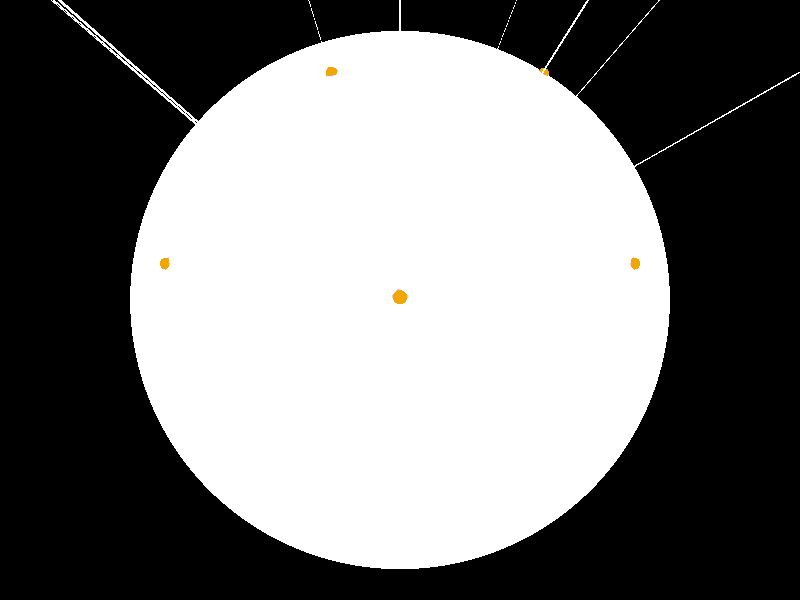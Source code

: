 #version 3.7;

#include "colors.inc"
#include "textures.inc"

#macro v_equal(v1,v2) ((v1.x=v2.x)&(v1.y=v2.y)&(v1.z=v2.z)) #end

#macro disp_edge(edge)
   #if(!v_equal(verts[edges[edge][0]], verts[edges[edge][1]]) )
      cylinder{verts[edges[edge][0]] verts[edges[edge][1]] edge_sz
         texture{ edge_tex }
      }
   #end
#end

#macro raythru(pt)
   sphere{ pt vert_sz texture{ pigment { rgbt <.9, .5, .2, 0> } } }
   cylinder{<0,0,0> 5*pt
     0.003 texture { pigment { rgbt <1, 1, 1, 0> } }
   }
#end

#macro triface(v1, v2, v3)
   triangle { v1 v2 v3 texture{ pigment { rgbt <1, 1, 0, .6> } } }
   #declare ctr = (v1 + v2 + v3) / 3;
   raythru(ctr)
#end

#macro squareface(v1, v2, v3, v4)
   polygon { 4, v1 v2 v3 v4 texture { pigment { rgbt <0, 0, 1, .6> } } }
   #declare ctr = (v1 + v2 + v3 + v4) / 4;
   raythru(ctr)
#end

// Display values
   // Size (or radius) of elements
   #declare vert_sz = 0.0237764; // 0.0237764
   #declare edge_sz = 0.01; // 0.0158509
   #declare face_sz = 0; // 0

   // Colour of elements (used to set up default textures
   #declare vert_col = <0.901961, 0.45098, 0, 0>;
   #declare edge_col = <0.8, 0.6, 0.8, 0>; // <0.8, 0.6, 0.8, 0>

   // Texture of elements
   #declare vert_tex=texture{ pigment{ rgbt vert_col}}
   #declare edge_tex=texture{ pigment{ rgbt edge_col}}

// Array of vertex coordinates
#declare num_verts = 13;
#declare verts = array [num_verts] {
    <1/sqrt(2-sqrt(2)), 0, 1/2>,
    <cos(pi/4)/sqrt(2-sqrt(2)), sin(pi/4)/sqrt(2-sqrt(2)), 1/2>,
    <cos(2*pi/4)/sqrt(2-sqrt(2)), sin(2*pi/4)/sqrt(2-sqrt(2)), 1/2>,
    <cos(3*pi/4)/sqrt(2-sqrt(2)), sin(3*pi/4)/sqrt(2-sqrt(2)), 1/2>,
    <cos(4*pi/4)/sqrt(2-sqrt(2)), sin(4*pi/4)/sqrt(2-sqrt(2)), 1/2>,
    <cos(5*pi/4)/sqrt(2-sqrt(2)), sin(5*pi/4)/sqrt(2-sqrt(2)), 1/2>,
    <cos(6*pi/4)/sqrt(2-sqrt(2)), sin(6*pi/4)/sqrt(2-sqrt(2)), 1/2>,
    <cos(7*pi/4)/sqrt(2-sqrt(2)), sin(7*pi/4)/sqrt(2-sqrt(2)), 1/2>,
    <cos(0*pi/2+pi/8)/sqrt(2), sin(0*pi/2+pi/8)/sqrt(2), (1+sqrt(2))/2>,
    <cos(1*pi/2+pi/8)/sqrt(2), sin(1*pi/2+pi/8)/sqrt(2), (1+sqrt(2))/2>,
    <cos(2*pi/2+pi/8)/sqrt(2), sin(2*pi/2+pi/8)/sqrt(2), (1+sqrt(2))/2>,
    <cos(3*pi/2+pi/8)/sqrt(2), sin(3*pi/2+pi/8)/sqrt(2), (1+sqrt(2))/2>,
    <0,0,0>
}

// Array of edge indexes
#declare num_edges = 20;
#declare edges = array [num_edges][2] {
   {0, 1},
   {1, 2},
   {2, 3},
   {3, 4},
   {4, 5},
   {5, 6},
   {6, 7},
   {7, 0},
   {8, 9},
   {9, 10},
   {10, 11},
   {11, 8},
   {0, 8},
   {1, 8},
   {2, 9},
   {3, 9},
   {4, 10},
   {5, 10},
   {6, 11},
   {7, 11}
}

// Array of face vertex counts and indexes
   triface(verts[0], verts[1], verts[8])
   triface(verts[2], verts[3], verts[9])
   triface(verts[4], verts[5], verts[10])
   triface(verts[6], verts[7], verts[11])
   squareface(verts[1], verts[2], verts[9], verts[8])
   squareface(verts[3], verts[4], verts[10], verts[9])
   squareface(verts[5], verts[6], verts[11], verts[10])
   squareface(verts[7], verts[0], verts[8], verts[11])
   squareface(verts[8], verts[9], verts[10], verts[11])

   #declare i=0;
   #while (i<num_verts)
      sphere{ verts[i] vert_sz texture { vert_tex } }
      #declare i=i+1;
      #end

// Display edge elements
   #declare i=0;
   #while (i<num_edges)
      disp_edge(i)
      #declare i=i+1;
      #end

// Extra object
      sphere{<0,0,0> vlength(verts[0]) texture{ pigment{color White filter 0.8 }}}
/*   sphere{<0,0,0> vlength(verts[0])
       pigment{
           uv_mapping
           Tiles_Ptrn()
           color_map {
               [0.00 color rgb <1,1,1>] // white stanchions
               [0.1 color rgbt <0,0,0,1>] // transparent spaces
           }
           scale <0.04, 0.06, 1> // size and ratio of the grid
       }
//       finish {ambient 1 diffuse 0}
       rotate 90*x
   }*/

background {color <0,0,0,1>}
// Max Trace Level (10), increase if black areas appear when using transparency
global_settings{
    max_trace_level 10
    assumed_gamma 1.2
}

  camera { location <0,3.2,1.2>
           sky <0,0,1>
           look_at <0,0,0>
           rotate <0, 0, 360*clock>
         }

   light_source {<0.2, 6, 6> color <1,1,1> shadowless}
